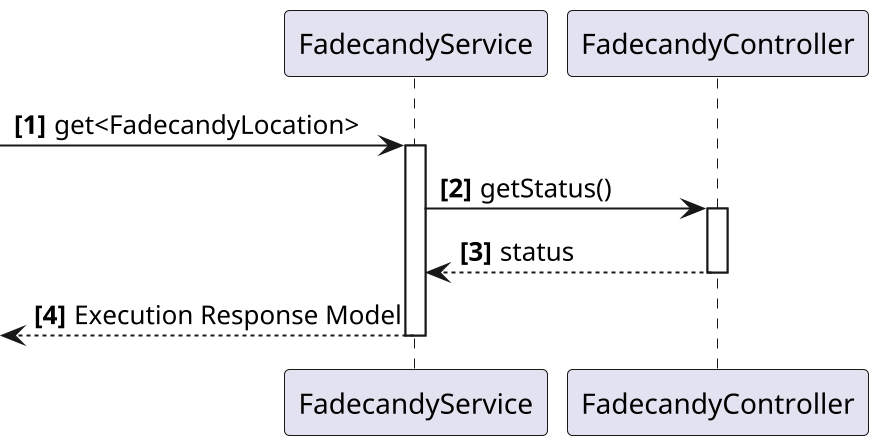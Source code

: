 @startuml Fadecandy REST Fc Service
scale 2
autonumber "<b>[0]"

participant FadecandyService
participant FadecandyController


[-> FadecandyService : get<FadecandyLocation>
activate FadecandyService
FadecandyService -> FadecandyController : getStatus()
activate FadecandyController
FadecandyService <-- FadecandyController : status
deactivate FadecandyController
[<-- FadecandyService : Execution Response Model
deactivate FadecandyService




@enduml